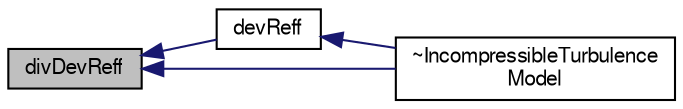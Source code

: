 digraph "divDevReff"
{
  bgcolor="transparent";
  edge [fontname="FreeSans",fontsize="10",labelfontname="FreeSans",labelfontsize="10"];
  node [fontname="FreeSans",fontsize="10",shape=record];
  rankdir="LR";
  Node22 [label="divDevReff",height=0.2,width=0.4,color="black", fillcolor="grey75", style="filled", fontcolor="black"];
  Node22 -> Node23 [dir="back",color="midnightblue",fontsize="10",style="solid",fontname="FreeSans"];
  Node23 [label="devReff",height=0.2,width=0.4,color="black",URL="$a31158.html#a58753f66b76bb2146dc1728cb9a6ca0a",tooltip="Return the effective stress tensor. "];
  Node23 -> Node24 [dir="back",color="midnightblue",fontsize="10",style="solid",fontname="FreeSans"];
  Node24 [label="~IncompressibleTurbulence\lModel",height=0.2,width=0.4,color="black",URL="$a31158.html#ada9ac877eb15f5f277b110deed440aa8",tooltip="Destructor. "];
  Node22 -> Node24 [dir="back",color="midnightblue",fontsize="10",style="solid",fontname="FreeSans"];
}
